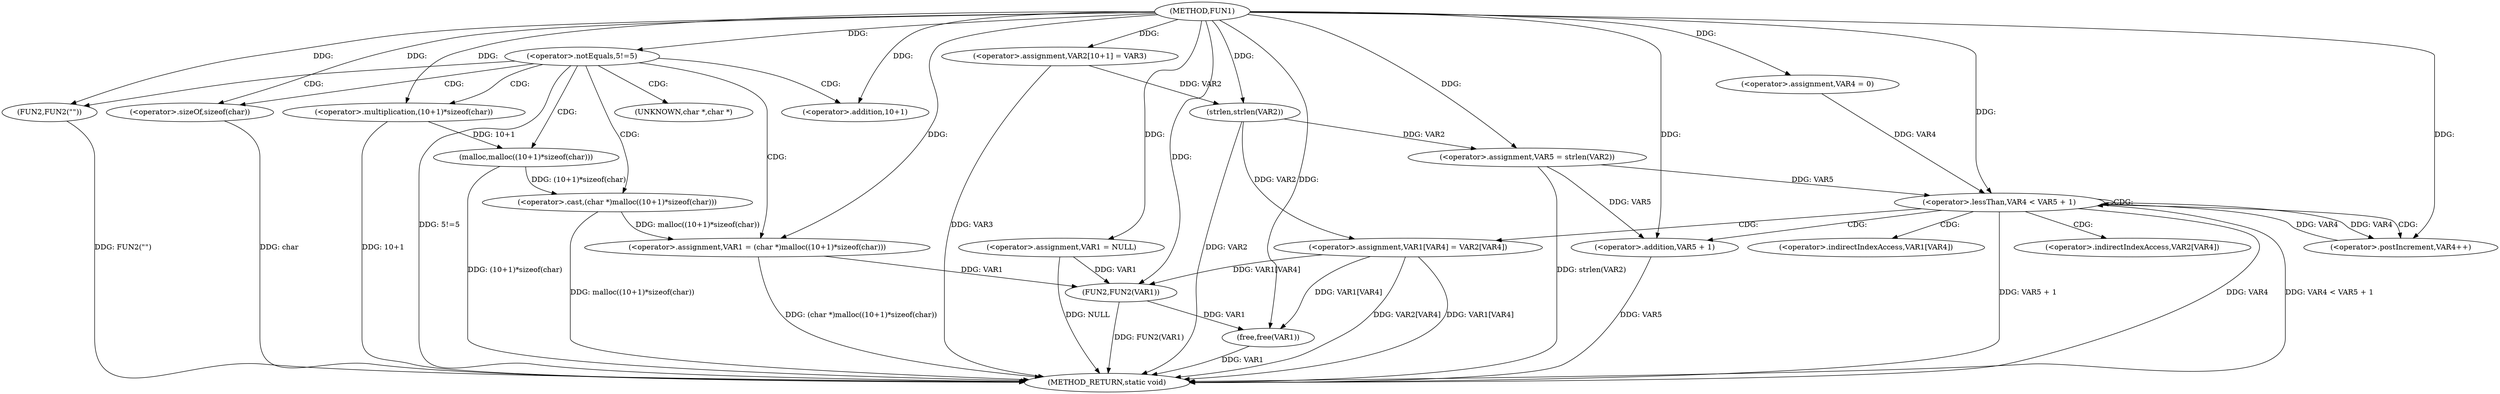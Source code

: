 digraph FUN1 {  
"1000100" [label = "(METHOD,FUN1)" ]
"1000160" [label = "(METHOD_RETURN,static void)" ]
"1000103" [label = "(<operator>.assignment,VAR1 = NULL)" ]
"1000107" [label = "(<operator>.notEquals,5!=5)" ]
"1000111" [label = "(FUN2,FUN2(\"\"))" ]
"1000115" [label = "(<operator>.assignment,VAR1 = (char *)malloc((10+1)*sizeof(char)))" ]
"1000117" [label = "(<operator>.cast,(char *)malloc((10+1)*sizeof(char)))" ]
"1000119" [label = "(malloc,malloc((10+1)*sizeof(char)))" ]
"1000120" [label = "(<operator>.multiplication,(10+1)*sizeof(char))" ]
"1000121" [label = "(<operator>.addition,10+1)" ]
"1000124" [label = "(<operator>.sizeOf,sizeof(char))" ]
"1000128" [label = "(<operator>.assignment,VAR2[10+1] = VAR3)" ]
"1000133" [label = "(<operator>.assignment,VAR5 = strlen(VAR2))" ]
"1000135" [label = "(strlen,strlen(VAR2))" ]
"1000138" [label = "(<operator>.assignment,VAR4 = 0)" ]
"1000141" [label = "(<operator>.lessThan,VAR4 < VAR5 + 1)" ]
"1000143" [label = "(<operator>.addition,VAR5 + 1)" ]
"1000146" [label = "(<operator>.postIncrement,VAR4++)" ]
"1000149" [label = "(<operator>.assignment,VAR1[VAR4] = VAR2[VAR4])" ]
"1000156" [label = "(FUN2,FUN2(VAR1))" ]
"1000158" [label = "(free,free(VAR1))" ]
"1000118" [label = "(UNKNOWN,char *,char *)" ]
"1000150" [label = "(<operator>.indirectIndexAccess,VAR1[VAR4])" ]
"1000153" [label = "(<operator>.indirectIndexAccess,VAR2[VAR4])" ]
  "1000128" -> "1000160"  [ label = "DDG: VAR3"] 
  "1000141" -> "1000160"  [ label = "DDG: VAR4"] 
  "1000124" -> "1000160"  [ label = "DDG: char"] 
  "1000107" -> "1000160"  [ label = "DDG: 5!=5"] 
  "1000103" -> "1000160"  [ label = "DDG: NULL"] 
  "1000141" -> "1000160"  [ label = "DDG: VAR4 < VAR5 + 1"] 
  "1000149" -> "1000160"  [ label = "DDG: VAR2[VAR4]"] 
  "1000149" -> "1000160"  [ label = "DDG: VAR1[VAR4]"] 
  "1000117" -> "1000160"  [ label = "DDG: malloc((10+1)*sizeof(char))"] 
  "1000111" -> "1000160"  [ label = "DDG: FUN2(\"\")"] 
  "1000158" -> "1000160"  [ label = "DDG: VAR1"] 
  "1000115" -> "1000160"  [ label = "DDG: (char *)malloc((10+1)*sizeof(char))"] 
  "1000143" -> "1000160"  [ label = "DDG: VAR5"] 
  "1000120" -> "1000160"  [ label = "DDG: 10+1"] 
  "1000133" -> "1000160"  [ label = "DDG: strlen(VAR2)"] 
  "1000119" -> "1000160"  [ label = "DDG: (10+1)*sizeof(char)"] 
  "1000141" -> "1000160"  [ label = "DDG: VAR5 + 1"] 
  "1000135" -> "1000160"  [ label = "DDG: VAR2"] 
  "1000156" -> "1000160"  [ label = "DDG: FUN2(VAR1)"] 
  "1000100" -> "1000103"  [ label = "DDG: "] 
  "1000100" -> "1000107"  [ label = "DDG: "] 
  "1000100" -> "1000111"  [ label = "DDG: "] 
  "1000117" -> "1000115"  [ label = "DDG: malloc((10+1)*sizeof(char))"] 
  "1000100" -> "1000115"  [ label = "DDG: "] 
  "1000119" -> "1000117"  [ label = "DDG: (10+1)*sizeof(char)"] 
  "1000120" -> "1000119"  [ label = "DDG: 10+1"] 
  "1000100" -> "1000120"  [ label = "DDG: "] 
  "1000100" -> "1000121"  [ label = "DDG: "] 
  "1000100" -> "1000124"  [ label = "DDG: "] 
  "1000100" -> "1000128"  [ label = "DDG: "] 
  "1000135" -> "1000133"  [ label = "DDG: VAR2"] 
  "1000100" -> "1000133"  [ label = "DDG: "] 
  "1000128" -> "1000135"  [ label = "DDG: VAR2"] 
  "1000100" -> "1000135"  [ label = "DDG: "] 
  "1000100" -> "1000138"  [ label = "DDG: "] 
  "1000138" -> "1000141"  [ label = "DDG: VAR4"] 
  "1000146" -> "1000141"  [ label = "DDG: VAR4"] 
  "1000100" -> "1000141"  [ label = "DDG: "] 
  "1000133" -> "1000141"  [ label = "DDG: VAR5"] 
  "1000133" -> "1000143"  [ label = "DDG: VAR5"] 
  "1000100" -> "1000143"  [ label = "DDG: "] 
  "1000141" -> "1000146"  [ label = "DDG: VAR4"] 
  "1000100" -> "1000146"  [ label = "DDG: "] 
  "1000135" -> "1000149"  [ label = "DDG: VAR2"] 
  "1000103" -> "1000156"  [ label = "DDG: VAR1"] 
  "1000149" -> "1000156"  [ label = "DDG: VAR1[VAR4]"] 
  "1000115" -> "1000156"  [ label = "DDG: VAR1"] 
  "1000100" -> "1000156"  [ label = "DDG: "] 
  "1000156" -> "1000158"  [ label = "DDG: VAR1"] 
  "1000149" -> "1000158"  [ label = "DDG: VAR1[VAR4]"] 
  "1000100" -> "1000158"  [ label = "DDG: "] 
  "1000107" -> "1000121"  [ label = "CDG: "] 
  "1000107" -> "1000120"  [ label = "CDG: "] 
  "1000107" -> "1000117"  [ label = "CDG: "] 
  "1000107" -> "1000111"  [ label = "CDG: "] 
  "1000107" -> "1000124"  [ label = "CDG: "] 
  "1000107" -> "1000119"  [ label = "CDG: "] 
  "1000107" -> "1000115"  [ label = "CDG: "] 
  "1000107" -> "1000118"  [ label = "CDG: "] 
  "1000141" -> "1000153"  [ label = "CDG: "] 
  "1000141" -> "1000143"  [ label = "CDG: "] 
  "1000141" -> "1000141"  [ label = "CDG: "] 
  "1000141" -> "1000150"  [ label = "CDG: "] 
  "1000141" -> "1000146"  [ label = "CDG: "] 
  "1000141" -> "1000149"  [ label = "CDG: "] 
}
